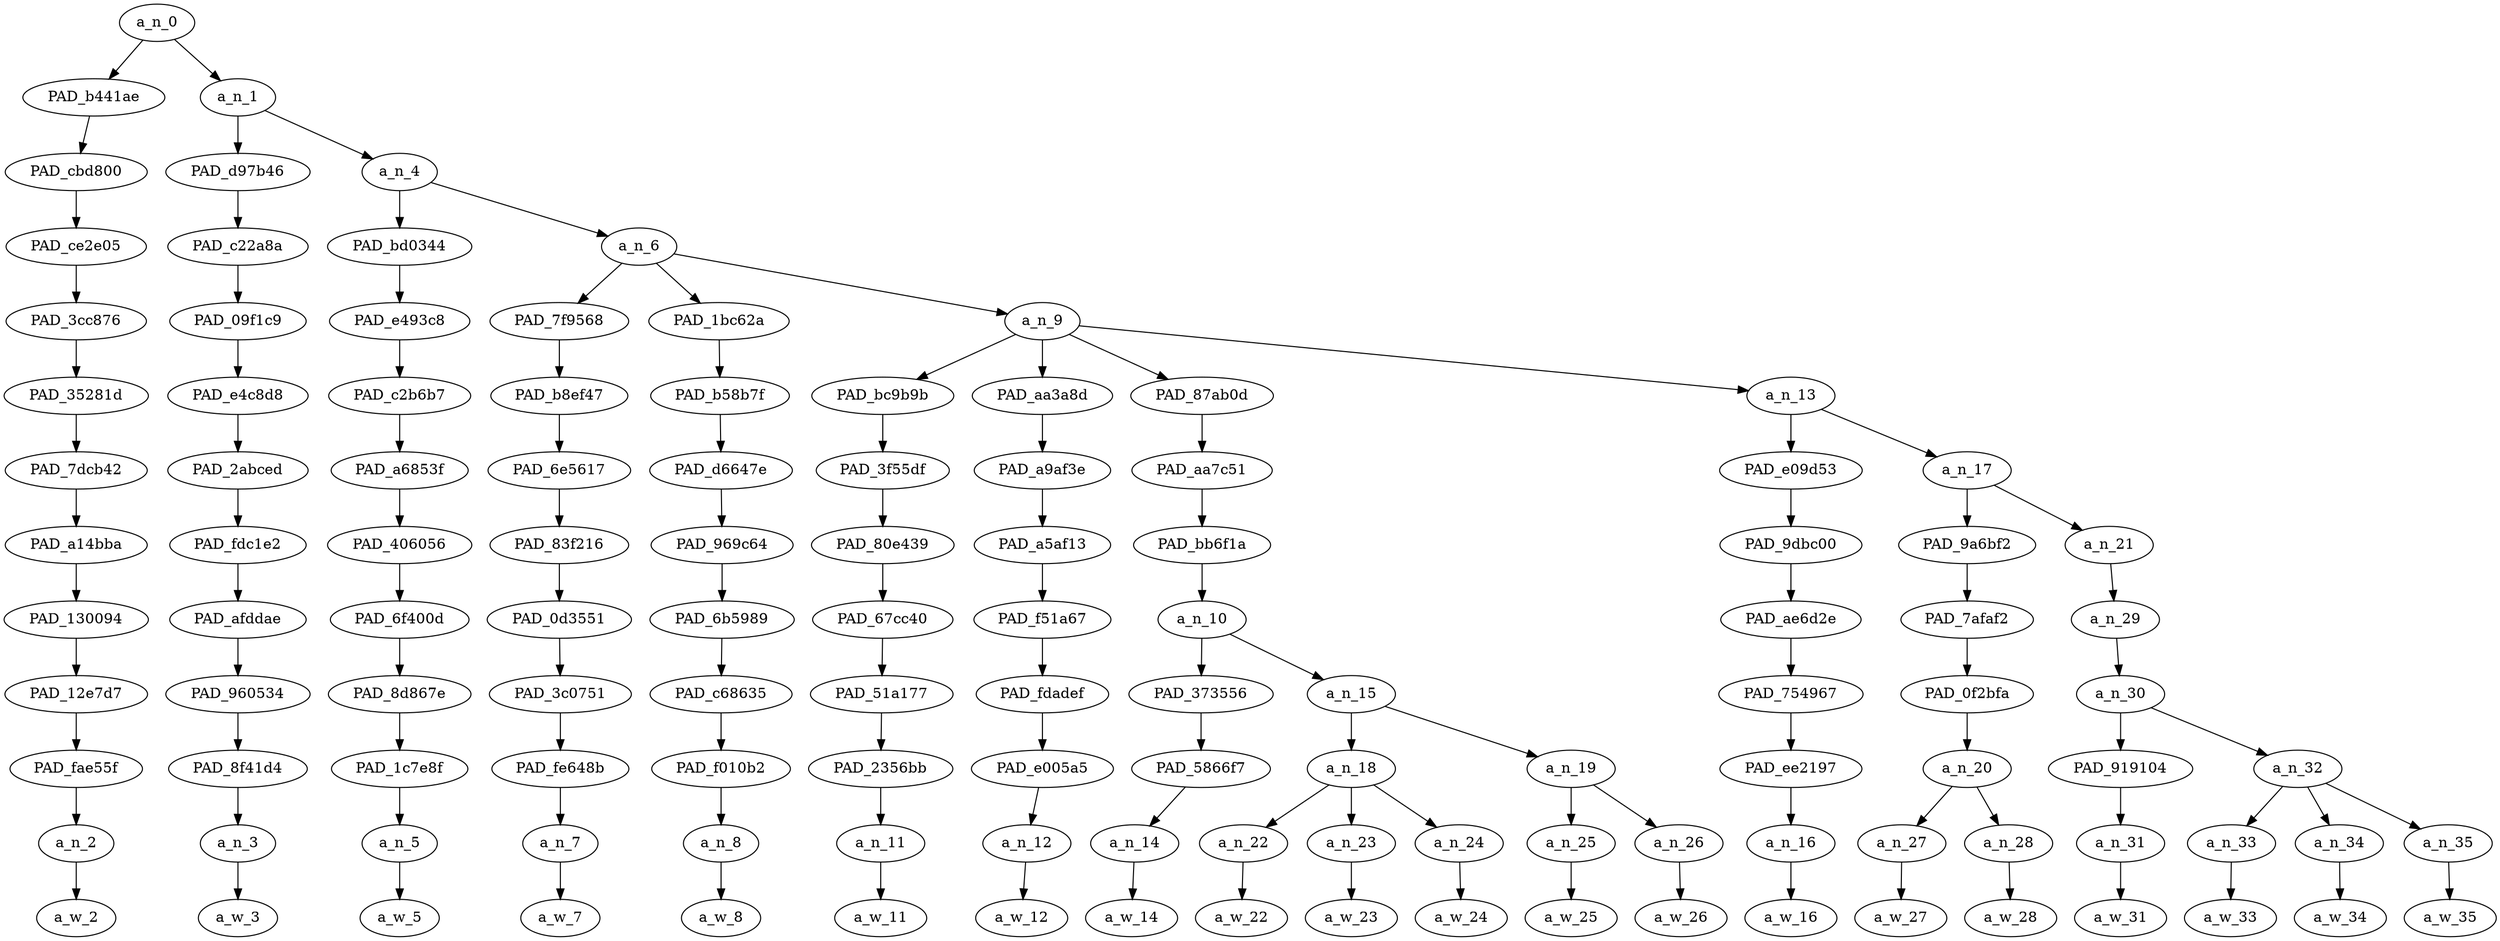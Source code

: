 strict digraph "" {
	a_n_0	[div_dir=1,
		index=0,
		level=12,
		pos="10.25,12!",
		text_span="[0, 1, 2, 3, 4, 5, 6, 7, 8, 9, 10, 11, 12, 13, 14, 15, 16, 17, 18, 19]",
		value=1.00000000];
	PAD_b441ae	[div_dir=-1,
		index=1,
		level=11,
		pos="19.0,11!",
		text_span="[19]",
		value=0.05956616];
	a_n_0 -> PAD_b441ae;
	a_n_1	[div_dir=1,
		index=0,
		level=11,
		pos="1.5,11!",
		text_span="[0, 1, 2, 3, 4, 5, 6, 7, 8, 9, 10, 11, 12, 13, 14, 15, 16, 17, 18]",
		value=0.93994894];
	a_n_0 -> a_n_1;
	PAD_cbd800	[div_dir=-1,
		index=2,
		level=10,
		pos="19.0,10!",
		text_span="[19]",
		value=0.05956616];
	PAD_b441ae -> PAD_cbd800;
	PAD_ce2e05	[div_dir=-1,
		index=3,
		level=9,
		pos="19.0,9!",
		text_span="[19]",
		value=0.05956616];
	PAD_cbd800 -> PAD_ce2e05;
	PAD_3cc876	[div_dir=-1,
		index=5,
		level=8,
		pos="19.0,8!",
		text_span="[19]",
		value=0.05956616];
	PAD_ce2e05 -> PAD_3cc876;
	PAD_35281d	[div_dir=-1,
		index=8,
		level=7,
		pos="19.0,7!",
		text_span="[19]",
		value=0.05956616];
	PAD_3cc876 -> PAD_35281d;
	PAD_7dcb42	[div_dir=-1,
		index=9,
		level=6,
		pos="19.0,6!",
		text_span="[19]",
		value=0.05956616];
	PAD_35281d -> PAD_7dcb42;
	PAD_a14bba	[div_dir=-1,
		index=10,
		level=5,
		pos="19.0,5!",
		text_span="[19]",
		value=0.05956616];
	PAD_7dcb42 -> PAD_a14bba;
	PAD_130094	[div_dir=-1,
		index=10,
		level=4,
		pos="19.0,4!",
		text_span="[19]",
		value=0.05956616];
	PAD_a14bba -> PAD_130094;
	PAD_12e7d7	[div_dir=-1,
		index=11,
		level=3,
		pos="19.0,3!",
		text_span="[19]",
		value=0.05956616];
	PAD_130094 -> PAD_12e7d7;
	PAD_fae55f	[div_dir=-1,
		index=13,
		level=2,
		pos="19.0,2!",
		text_span="[19]",
		value=0.05956616];
	PAD_12e7d7 -> PAD_fae55f;
	a_n_2	[div_dir=-1,
		index=19,
		level=1,
		pos="19.0,1!",
		text_span="[19]",
		value=0.05956616];
	PAD_fae55f -> a_n_2;
	a_w_2	[div_dir=0,
		index=19,
		level=0,
		pos="19,0!",
		text_span="[19]",
		value=🙄];
	a_n_2 -> a_w_2;
	PAD_d97b46	[div_dir=-1,
		index=0,
		level=10,
		pos="0.0,10!",
		text_span="[0]",
		value=0.08248497];
	a_n_1 -> PAD_d97b46;
	a_n_4	[div_dir=1,
		index=1,
		level=10,
		pos="3.0,10!",
		text_span="[1, 2, 3, 4, 5, 6, 7, 8, 9, 10, 11, 12, 13, 14, 15, 16, 17, 18]",
		value=0.85695883];
	a_n_1 -> a_n_4;
	PAD_c22a8a	[div_dir=-1,
		index=0,
		level=9,
		pos="0.0,9!",
		text_span="[0]",
		value=0.08248497];
	PAD_d97b46 -> PAD_c22a8a;
	PAD_09f1c9	[div_dir=-1,
		index=0,
		level=8,
		pos="0.0,8!",
		text_span="[0]",
		value=0.08248497];
	PAD_c22a8a -> PAD_09f1c9;
	PAD_e4c8d8	[div_dir=-1,
		index=0,
		level=7,
		pos="0.0,7!",
		text_span="[0]",
		value=0.08248497];
	PAD_09f1c9 -> PAD_e4c8d8;
	PAD_2abced	[div_dir=-1,
		index=0,
		level=6,
		pos="0.0,6!",
		text_span="[0]",
		value=0.08248497];
	PAD_e4c8d8 -> PAD_2abced;
	PAD_fdc1e2	[div_dir=-1,
		index=0,
		level=5,
		pos="0.0,5!",
		text_span="[0]",
		value=0.08248497];
	PAD_2abced -> PAD_fdc1e2;
	PAD_afddae	[div_dir=-1,
		index=0,
		level=4,
		pos="0.0,4!",
		text_span="[0]",
		value=0.08248497];
	PAD_fdc1e2 -> PAD_afddae;
	PAD_960534	[div_dir=-1,
		index=0,
		level=3,
		pos="0.0,3!",
		text_span="[0]",
		value=0.08248497];
	PAD_afddae -> PAD_960534;
	PAD_8f41d4	[div_dir=-1,
		index=0,
		level=2,
		pos="0.0,2!",
		text_span="[0]",
		value=0.08248497];
	PAD_960534 -> PAD_8f41d4;
	a_n_3	[div_dir=-1,
		index=0,
		level=1,
		pos="0.0,1!",
		text_span="[0]",
		value=0.08248497];
	PAD_8f41d4 -> a_n_3;
	a_w_3	[div_dir=0,
		index=0,
		level=0,
		pos="0,0!",
		text_span="[0]",
		value=when];
	a_n_3 -> a_w_3;
	PAD_bd0344	[div_dir=1,
		index=1,
		level=9,
		pos="1.0,9!",
		text_span="[1]",
		value=0.06839846];
	a_n_4 -> PAD_bd0344;
	a_n_6	[div_dir=1,
		index=2,
		level=9,
		pos="5.0,9!",
		text_span="[2, 3, 4, 5, 6, 7, 8, 9, 10, 11, 12, 13, 14, 15, 16, 17, 18]",
		value=0.78801260];
	a_n_4 -> a_n_6;
	PAD_e493c8	[div_dir=1,
		index=1,
		level=8,
		pos="1.0,8!",
		text_span="[1]",
		value=0.06839846];
	PAD_bd0344 -> PAD_e493c8;
	PAD_c2b6b7	[div_dir=1,
		index=1,
		level=7,
		pos="1.0,7!",
		text_span="[1]",
		value=0.06839846];
	PAD_e493c8 -> PAD_c2b6b7;
	PAD_a6853f	[div_dir=1,
		index=1,
		level=6,
		pos="1.0,6!",
		text_span="[1]",
		value=0.06839846];
	PAD_c2b6b7 -> PAD_a6853f;
	PAD_406056	[div_dir=1,
		index=1,
		level=5,
		pos="1.0,5!",
		text_span="[1]",
		value=0.06839846];
	PAD_a6853f -> PAD_406056;
	PAD_6f400d	[div_dir=1,
		index=1,
		level=4,
		pos="1.0,4!",
		text_span="[1]",
		value=0.06839846];
	PAD_406056 -> PAD_6f400d;
	PAD_8d867e	[div_dir=1,
		index=1,
		level=3,
		pos="1.0,3!",
		text_span="[1]",
		value=0.06839846];
	PAD_6f400d -> PAD_8d867e;
	PAD_1c7e8f	[div_dir=1,
		index=1,
		level=2,
		pos="1.0,2!",
		text_span="[1]",
		value=0.06839846];
	PAD_8d867e -> PAD_1c7e8f;
	a_n_5	[div_dir=1,
		index=1,
		level=1,
		pos="1.0,1!",
		text_span="[1]",
		value=0.06839846];
	PAD_1c7e8f -> a_n_5;
	a_w_5	[div_dir=0,
		index=1,
		level=0,
		pos="1,0!",
		text_span="[1]",
		value=people];
	a_n_5 -> a_w_5;
	PAD_7f9568	[div_dir=1,
		index=2,
		level=8,
		pos="2.0,8!",
		text_span="[2]",
		value=0.04923351];
	a_n_6 -> PAD_7f9568;
	PAD_1bc62a	[div_dir=1,
		index=3,
		level=8,
		pos="3.0,8!",
		text_span="[3]",
		value=0.04796983];
	a_n_6 -> PAD_1bc62a;
	a_n_9	[div_dir=1,
		index=4,
		level=8,
		pos="10.0,8!",
		text_span="[4, 5, 6, 7, 8, 9, 10, 11, 12, 13, 14, 15, 16, 17, 18]",
		value=0.69030639];
	a_n_6 -> a_n_9;
	PAD_b8ef47	[div_dir=1,
		index=2,
		level=7,
		pos="2.0,7!",
		text_span="[2]",
		value=0.04923351];
	PAD_7f9568 -> PAD_b8ef47;
	PAD_6e5617	[div_dir=1,
		index=2,
		level=6,
		pos="2.0,6!",
		text_span="[2]",
		value=0.04923351];
	PAD_b8ef47 -> PAD_6e5617;
	PAD_83f216	[div_dir=1,
		index=2,
		level=5,
		pos="2.0,5!",
		text_span="[2]",
		value=0.04923351];
	PAD_6e5617 -> PAD_83f216;
	PAD_0d3551	[div_dir=1,
		index=2,
		level=4,
		pos="2.0,4!",
		text_span="[2]",
		value=0.04923351];
	PAD_83f216 -> PAD_0d3551;
	PAD_3c0751	[div_dir=1,
		index=2,
		level=3,
		pos="2.0,3!",
		text_span="[2]",
		value=0.04923351];
	PAD_0d3551 -> PAD_3c0751;
	PAD_fe648b	[div_dir=1,
		index=2,
		level=2,
		pos="2.0,2!",
		text_span="[2]",
		value=0.04923351];
	PAD_3c0751 -> PAD_fe648b;
	a_n_7	[div_dir=1,
		index=2,
		level=1,
		pos="2.0,1!",
		text_span="[2]",
		value=0.04923351];
	PAD_fe648b -> a_n_7;
	a_w_7	[div_dir=0,
		index=2,
		level=0,
		pos="2,0!",
		text_span="[2]",
		value=have];
	a_n_7 -> a_w_7;
	PAD_b58b7f	[div_dir=1,
		index=3,
		level=7,
		pos="3.0,7!",
		text_span="[3]",
		value=0.04796983];
	PAD_1bc62a -> PAD_b58b7f;
	PAD_d6647e	[div_dir=1,
		index=3,
		level=6,
		pos="3.0,6!",
		text_span="[3]",
		value=0.04796983];
	PAD_b58b7f -> PAD_d6647e;
	PAD_969c64	[div_dir=1,
		index=3,
		level=5,
		pos="3.0,5!",
		text_span="[3]",
		value=0.04796983];
	PAD_d6647e -> PAD_969c64;
	PAD_6b5989	[div_dir=1,
		index=3,
		level=4,
		pos="3.0,4!",
		text_span="[3]",
		value=0.04796983];
	PAD_969c64 -> PAD_6b5989;
	PAD_c68635	[div_dir=1,
		index=3,
		level=3,
		pos="3.0,3!",
		text_span="[3]",
		value=0.04796983];
	PAD_6b5989 -> PAD_c68635;
	PAD_f010b2	[div_dir=1,
		index=3,
		level=2,
		pos="3.0,2!",
		text_span="[3]",
		value=0.04796983];
	PAD_c68635 -> PAD_f010b2;
	a_n_8	[div_dir=1,
		index=3,
		level=1,
		pos="3.0,1!",
		text_span="[3]",
		value=0.04796983];
	PAD_f010b2 -> a_n_8;
	a_w_8	[div_dir=0,
		index=3,
		level=0,
		pos="3,0!",
		text_span="[3]",
		value=never];
	a_n_8 -> a_w_8;
	PAD_bc9b9b	[div_dir=-1,
		index=5,
		level=7,
		pos="10.0,7!",
		text_span="[10]",
		value=0.04460540];
	a_n_9 -> PAD_bc9b9b;
	PAD_aa3a8d	[div_dir=1,
		index=6,
		level=7,
		pos="11.0,7!",
		text_span="[11]",
		value=0.05534493];
	a_n_9 -> PAD_aa3a8d;
	PAD_87ab0d	[div_dir=1,
		index=4,
		level=7,
		pos="5.625,7!",
		text_span="[4, 5, 6, 7, 8, 9]",
		value=0.25284925];
	a_n_9 -> PAD_87ab0d;
	a_n_13	[div_dir=1,
		index=7,
		level=7,
		pos="13.375,7!",
		text_span="[12, 13, 14, 15, 16, 17, 18]",
		value=0.33708113];
	a_n_9 -> a_n_13;
	PAD_3f55df	[div_dir=-1,
		index=5,
		level=6,
		pos="10.0,6!",
		text_span="[10]",
		value=0.04460540];
	PAD_bc9b9b -> PAD_3f55df;
	PAD_80e439	[div_dir=-1,
		index=5,
		level=5,
		pos="10.0,5!",
		text_span="[10]",
		value=0.04460540];
	PAD_3f55df -> PAD_80e439;
	PAD_67cc40	[div_dir=-1,
		index=5,
		level=4,
		pos="10.0,4!",
		text_span="[10]",
		value=0.04460540];
	PAD_80e439 -> PAD_67cc40;
	PAD_51a177	[div_dir=-1,
		index=6,
		level=3,
		pos="10.0,3!",
		text_span="[10]",
		value=0.04460540];
	PAD_67cc40 -> PAD_51a177;
	PAD_2356bb	[div_dir=-1,
		index=7,
		level=2,
		pos="10.0,2!",
		text_span="[10]",
		value=0.04460540];
	PAD_51a177 -> PAD_2356bb;
	a_n_11	[div_dir=-1,
		index=10,
		level=1,
		pos="10.0,1!",
		text_span="[10]",
		value=0.04460540];
	PAD_2356bb -> a_n_11;
	a_w_11	[div_dir=0,
		index=10,
		level=0,
		pos="10,0!",
		text_span="[10]",
		value=but];
	a_n_11 -> a_w_11;
	PAD_a9af3e	[div_dir=1,
		index=6,
		level=6,
		pos="11.0,6!",
		text_span="[11]",
		value=0.05534493];
	PAD_aa3a8d -> PAD_a9af3e;
	PAD_a5af13	[div_dir=1,
		index=6,
		level=5,
		pos="11.0,5!",
		text_span="[11]",
		value=0.05534493];
	PAD_a9af3e -> PAD_a5af13;
	PAD_f51a67	[div_dir=1,
		index=6,
		level=4,
		pos="11.0,4!",
		text_span="[11]",
		value=0.05534493];
	PAD_a5af13 -> PAD_f51a67;
	PAD_fdadef	[div_dir=1,
		index=7,
		level=3,
		pos="11.0,3!",
		text_span="[11]",
		value=0.05534493];
	PAD_f51a67 -> PAD_fdadef;
	PAD_e005a5	[div_dir=1,
		index=8,
		level=2,
		pos="11.0,2!",
		text_span="[11]",
		value=0.05534493];
	PAD_fdadef -> PAD_e005a5;
	a_n_12	[div_dir=1,
		index=11,
		level=1,
		pos="11.0,1!",
		text_span="[11]",
		value=0.05534493];
	PAD_e005a5 -> a_n_12;
	a_w_12	[div_dir=0,
		index=11,
		level=0,
		pos="11,0!",
		text_span="[11]",
		value=yet];
	a_n_12 -> a_w_12;
	PAD_aa7c51	[div_dir=1,
		index=4,
		level=6,
		pos="5.625,6!",
		text_span="[4, 5, 6, 7, 8, 9]",
		value=0.25284925];
	PAD_87ab0d -> PAD_aa7c51;
	PAD_bb6f1a	[div_dir=1,
		index=4,
		level=5,
		pos="5.625,5!",
		text_span="[4, 5, 6, 7, 8, 9]",
		value=0.25284925];
	PAD_aa7c51 -> PAD_bb6f1a;
	a_n_10	[div_dir=1,
		index=4,
		level=4,
		pos="5.625,4!",
		text_span="[4, 5, 6, 7, 8, 9]",
		value=0.25284925];
	PAD_bb6f1a -> a_n_10;
	PAD_373556	[div_dir=1,
		index=4,
		level=3,
		pos="4.0,3!",
		text_span="[4]",
		value=0.04044566];
	a_n_10 -> PAD_373556;
	a_n_15	[div_dir=1,
		index=5,
		level=3,
		pos="7.25,3!",
		text_span="[5, 6, 7, 8, 9]",
		value=0.21206844];
	a_n_10 -> a_n_15;
	PAD_5866f7	[div_dir=1,
		index=4,
		level=2,
		pos="4.0,2!",
		text_span="[4]",
		value=0.04044566];
	PAD_373556 -> PAD_5866f7;
	a_n_14	[div_dir=1,
		index=4,
		level=1,
		pos="4.0,1!",
		text_span="[4]",
		value=0.04044566];
	PAD_5866f7 -> a_n_14;
	a_w_14	[div_dir=0,
		index=4,
		level=0,
		pos="4,0!",
		text_span="[4]",
		value=had];
	a_n_14 -> a_w_14;
	a_n_18	[div_dir=1,
		index=5,
		level=2,
		pos="6.0,2!",
		text_span="[5, 6, 7]",
		value=0.12328267];
	a_n_15 -> a_n_18;
	a_n_19	[div_dir=1,
		index=6,
		level=2,
		pos="8.5,2!",
		text_span="[8, 9]",
		value=0.08850449];
	a_n_15 -> a_n_19;
	a_n_22	[div_dir=-1,
		index=5,
		level=1,
		pos="5.0,1!",
		text_span="[5]",
		value=0.03666881];
	a_n_18 -> a_n_22;
	a_n_23	[div_dir=1,
		index=6,
		level=1,
		pos="6.0,1!",
		text_span="[6]",
		value=0.03716679];
	a_n_18 -> a_n_23;
	a_n_24	[div_dir=1,
		index=7,
		level=1,
		pos="7.0,1!",
		text_span="[7]",
		value=0.04929773];
	a_n_18 -> a_n_24;
	a_w_22	[div_dir=0,
		index=5,
		level=0,
		pos="5,0!",
		text_span="[5]",
		value=one];
	a_n_22 -> a_w_22;
	a_w_23	[div_dir=0,
		index=6,
		level=0,
		pos="6,0!",
		text_span="[6]",
		value=real];
	a_n_23 -> a_w_23;
	a_w_24	[div_dir=0,
		index=7,
		level=0,
		pos="7,0!",
		text_span="[7]",
		value=conversation];
	a_n_24 -> a_w_24;
	a_n_25	[div_dir=1,
		index=8,
		level=1,
		pos="8.0,1!",
		text_span="[8]",
		value=0.03597069];
	a_n_19 -> a_n_25;
	a_n_26	[div_dir=1,
		index=9,
		level=1,
		pos="9.0,1!",
		text_span="[9]",
		value=0.05227083];
	a_n_19 -> a_n_26;
	a_w_25	[div_dir=0,
		index=8,
		level=0,
		pos="8,0!",
		text_span="[8]",
		value=with];
	a_n_25 -> a_w_25;
	a_w_26	[div_dir=0,
		index=9,
		level=0,
		pos="9,0!",
		text_span="[9]",
		value=you];
	a_n_26 -> a_w_26;
	PAD_e09d53	[div_dir=1,
		index=7,
		level=6,
		pos="12.0,6!",
		text_span="[12]",
		value=0.05023707];
	a_n_13 -> PAD_e09d53;
	a_n_17	[div_dir=1,
		index=8,
		level=6,
		pos="14.75,6!",
		text_span="[13, 14, 15, 16, 17, 18]",
		value=0.28655994];
	a_n_13 -> a_n_17;
	PAD_9dbc00	[div_dir=1,
		index=7,
		level=5,
		pos="12.0,5!",
		text_span="[12]",
		value=0.05023707];
	PAD_e09d53 -> PAD_9dbc00;
	PAD_ae6d2e	[div_dir=1,
		index=7,
		level=4,
		pos="12.0,4!",
		text_span="[12]",
		value=0.05023707];
	PAD_9dbc00 -> PAD_ae6d2e;
	PAD_754967	[div_dir=1,
		index=8,
		level=3,
		pos="12.0,3!",
		text_span="[12]",
		value=0.05023707];
	PAD_ae6d2e -> PAD_754967;
	PAD_ee2197	[div_dir=1,
		index=9,
		level=2,
		pos="12.0,2!",
		text_span="[12]",
		value=0.05023707];
	PAD_754967 -> PAD_ee2197;
	a_n_16	[div_dir=1,
		index=12,
		level=1,
		pos="12.0,1!",
		text_span="[12]",
		value=0.05023707];
	PAD_ee2197 -> a_n_16;
	a_w_16	[div_dir=0,
		index=12,
		level=0,
		pos="12,0!",
		text_span="[12]",
		value=find];
	a_n_16 -> a_w_16;
	PAD_9a6bf2	[div_dir=1,
		index=8,
		level=5,
		pos="13.5,5!",
		text_span="[13, 14]",
		value=0.08274191];
	a_n_17 -> PAD_9a6bf2;
	a_n_21	[div_dir=1,
		index=9,
		level=5,
		pos="16.0,5!",
		text_span="[15, 16, 17, 18]",
		value=0.20352200];
	a_n_17 -> a_n_21;
	PAD_7afaf2	[div_dir=1,
		index=8,
		level=4,
		pos="13.5,4!",
		text_span="[13, 14]",
		value=0.08274191];
	PAD_9a6bf2 -> PAD_7afaf2;
	PAD_0f2bfa	[div_dir=1,
		index=9,
		level=3,
		pos="13.5,3!",
		text_span="[13, 14]",
		value=0.08274191];
	PAD_7afaf2 -> PAD_0f2bfa;
	a_n_20	[div_dir=1,
		index=10,
		level=2,
		pos="13.5,2!",
		text_span="[13, 14]",
		value=0.08274191];
	PAD_0f2bfa -> a_n_20;
	a_n_27	[div_dir=1,
		index=13,
		level=1,
		pos="13.0,1!",
		text_span="[13]",
		value=0.03900849];
	a_n_20 -> a_n_27;
	a_n_28	[div_dir=1,
		index=14,
		level=1,
		pos="14.0,1!",
		text_span="[14]",
		value=0.04362563];
	a_n_20 -> a_n_28;
	a_w_27	[div_dir=0,
		index=13,
		level=0,
		pos="13,0!",
		text_span="[13]",
		value="<number>"];
	a_n_27 -> a_w_27;
	a_w_28	[div_dir=0,
		index=14,
		level=0,
		pos="14,0!",
		text_span="[14]",
		value=things];
	a_n_28 -> a_w_28;
	a_n_29	[div_dir=1,
		index=9,
		level=4,
		pos="16.0,4!",
		text_span="[15, 16, 17, 18]",
		value=0.20324424];
	a_n_21 -> a_n_29;
	a_n_30	[div_dir=1,
		index=10,
		level=3,
		pos="16.0,3!",
		text_span="[15, 16, 17, 18]",
		value=0.20296649];
	a_n_29 -> a_n_30;
	PAD_919104	[div_dir=1,
		index=11,
		level=2,
		pos="15.0,2!",
		text_span="[15]",
		value=0.04071341];
	a_n_30 -> PAD_919104;
	a_n_32	[div_dir=1,
		index=12,
		level=2,
		pos="17.0,2!",
		text_span="[16, 17, 18]",
		value=0.16197532];
	a_n_30 -> a_n_32;
	a_n_31	[div_dir=1,
		index=15,
		level=1,
		pos="15.0,1!",
		text_span="[15]",
		value=0.04071341];
	PAD_919104 -> a_n_31;
	a_w_31	[div_dir=0,
		index=15,
		level=0,
		pos="15,0!",
		text_span="[15]",
		value=to];
	a_n_31 -> a_w_31;
	a_n_33	[div_dir=-1,
		index=16,
		level=1,
		pos="16.0,1!",
		text_span="[16]",
		value=0.06570364];
	a_n_32 -> a_n_33;
	a_n_34	[div_dir=1,
		index=17,
		level=1,
		pos="17.0,1!",
		text_span="[17]",
		value=0.05185739];
	a_n_32 -> a_n_34;
	a_n_35	[div_dir=-1,
		index=18,
		level=1,
		pos="18.0,1!",
		text_span="[18]",
		value=0.04433844];
	a_n_32 -> a_n_35;
	a_w_33	[div_dir=0,
		index=16,
		level=0,
		pos="16,0!",
		text_span="[16]",
		value=hate];
	a_n_33 -> a_w_33;
	a_w_34	[div_dir=0,
		index=17,
		level=0,
		pos="17,0!",
		text_span="[17]",
		value=you1];
	a_n_34 -> a_w_34;
	a_w_35	[div_dir=0,
		index=18,
		level=0,
		pos="18,0!",
		text_span="[18]",
		value=about];
	a_n_35 -> a_w_35;
}
